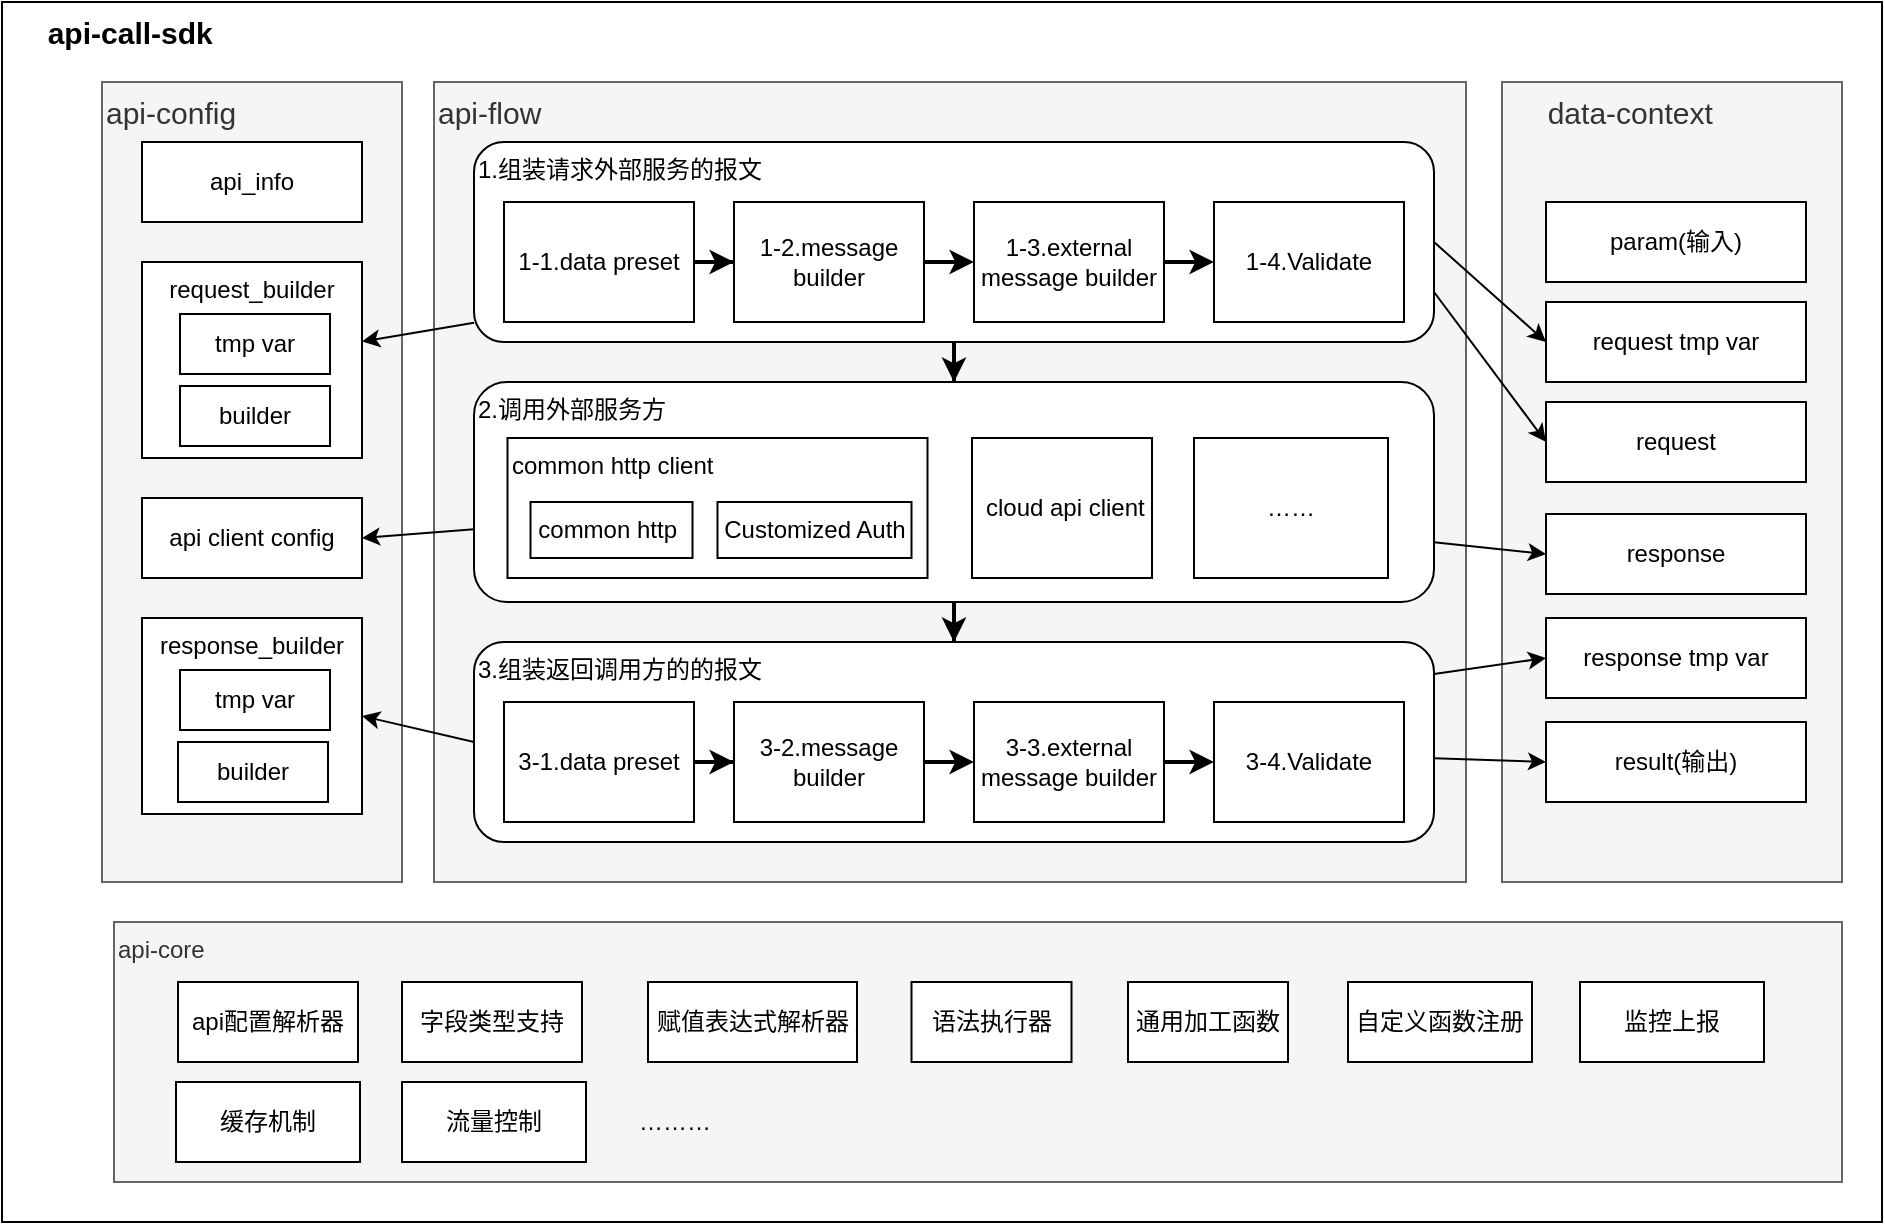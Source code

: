 <mxfile version="22.1.11" type="github" pages="3">
  <diagram name="api调用框架" id="EQ1F0b58VZMD9m9aYOTj">
    <mxGraphModel dx="2261" dy="795" grid="1" gridSize="10" guides="1" tooltips="1" connect="1" arrows="1" fold="1" page="1" pageScale="1" pageWidth="827" pageHeight="1169" math="0" shadow="0">
      <root>
        <mxCell id="0" />
        <mxCell id="1" parent="0" />
        <mxCell id="U5E92qtXcNm4YYFnFJic-3" value="&lt;b&gt;&lt;font style=&quot;font-size: 15px;&quot;&gt;&amp;nbsp; &amp;nbsp; &amp;nbsp;api-call-sdk&lt;/font&gt;&lt;/b&gt;" style="rounded=0;whiteSpace=wrap;html=1;align=left;verticalAlign=top;" parent="1" vertex="1">
          <mxGeometry x="-403" y="610" width="940" height="610" as="geometry" />
        </mxCell>
        <mxCell id="U5E92qtXcNm4YYFnFJic-4" value="&lt;span style=&quot;font-size: 15px;&quot;&gt;api-flow&lt;/span&gt;" style="rounded=0;whiteSpace=wrap;html=1;align=left;verticalAlign=top;fillColor=#f5f5f5;fontColor=#333333;strokeColor=#666666;" parent="1" vertex="1">
          <mxGeometry x="-187" y="650" width="516" height="400" as="geometry" />
        </mxCell>
        <mxCell id="U5E92qtXcNm4YYFnFJic-5" value="&lt;span style=&quot;font-size: 15px;&quot;&gt;api-config&lt;/span&gt;" style="rounded=0;whiteSpace=wrap;html=1;align=left;verticalAlign=top;fillColor=#f5f5f5;fontColor=#333333;strokeColor=#666666;" parent="1" vertex="1">
          <mxGeometry x="-353" y="650" width="150" height="400" as="geometry" />
        </mxCell>
        <mxCell id="U5E92qtXcNm4YYFnFJic-6" value="&lt;font style=&quot;font-size: 15px;&quot;&gt;&amp;nbsp; &amp;nbsp; &amp;nbsp;data-context&lt;/font&gt;" style="rounded=0;whiteSpace=wrap;html=1;align=left;verticalAlign=top;fillColor=#f5f5f5;fontColor=#333333;strokeColor=#666666;" parent="1" vertex="1">
          <mxGeometry x="347" y="650" width="170" height="400" as="geometry" />
        </mxCell>
        <mxCell id="U5E92qtXcNm4YYFnFJic-28" style="edgeStyle=orthogonalEdgeStyle;rounded=0;orthogonalLoop=1;jettySize=auto;html=1;entryX=0.5;entryY=0;entryDx=0;entryDy=0;strokeColor=#000000;strokeWidth=2;fontColor=#000000;" parent="1" source="U5E92qtXcNm4YYFnFJic-32" target="U5E92qtXcNm4YYFnFJic-54" edge="1">
          <mxGeometry relative="1" as="geometry" />
        </mxCell>
        <mxCell id="U5E92qtXcNm4YYFnFJic-29" style="rounded=0;orthogonalLoop=1;jettySize=auto;html=1;entryX=0;entryY=0.5;entryDx=0;entryDy=0;strokeColor=#000000;strokeWidth=1;fontColor=#000000;exitX=1;exitY=0.5;exitDx=0;exitDy=0;" parent="1" source="U5E92qtXcNm4YYFnFJic-32" target="U5E92qtXcNm4YYFnFJic-60" edge="1">
          <mxGeometry relative="1" as="geometry" />
        </mxCell>
        <mxCell id="U5E92qtXcNm4YYFnFJic-30" style="rounded=0;orthogonalLoop=1;jettySize=auto;html=1;entryX=0;entryY=0.5;entryDx=0;entryDy=0;strokeColor=#000000;strokeWidth=1;fontColor=#000000;exitX=1;exitY=0.75;exitDx=0;exitDy=0;" parent="1" source="U5E92qtXcNm4YYFnFJic-32" target="U5E92qtXcNm4YYFnFJic-61" edge="1">
          <mxGeometry relative="1" as="geometry" />
        </mxCell>
        <mxCell id="U5E92qtXcNm4YYFnFJic-31" style="rounded=0;orthogonalLoop=1;jettySize=auto;html=1;strokeColor=#000000;strokeWidth=1;fontColor=#000000;" parent="1" source="U5E92qtXcNm4YYFnFJic-32" target="U5E92qtXcNm4YYFnFJic-67" edge="1">
          <mxGeometry relative="1" as="geometry" />
        </mxCell>
        <mxCell id="U5E92qtXcNm4YYFnFJic-32" value="1.组装请求外部服务的报文" style="rounded=1;whiteSpace=wrap;html=1;align=left;verticalAlign=top;" parent="1" vertex="1">
          <mxGeometry x="-167" y="680" width="480" height="100" as="geometry" />
        </mxCell>
        <mxCell id="U5E92qtXcNm4YYFnFJic-33" value="" style="edgeStyle=orthogonalEdgeStyle;rounded=0;orthogonalLoop=1;jettySize=auto;html=1;strokeColor=#000000;strokeWidth=2;fontColor=#000000;" parent="1" source="U5E92qtXcNm4YYFnFJic-34" target="U5E92qtXcNm4YYFnFJic-36" edge="1">
          <mxGeometry relative="1" as="geometry" />
        </mxCell>
        <mxCell id="U5E92qtXcNm4YYFnFJic-34" value="1-1.data preset" style="rounded=0;whiteSpace=wrap;html=1;fontColor=#000000;" parent="1" vertex="1">
          <mxGeometry x="-152" y="710" width="95" height="60" as="geometry" />
        </mxCell>
        <mxCell id="U5E92qtXcNm4YYFnFJic-35" value="" style="edgeStyle=orthogonalEdgeStyle;rounded=0;orthogonalLoop=1;jettySize=auto;html=1;strokeColor=#000000;strokeWidth=2;fontColor=#000000;" parent="1" source="U5E92qtXcNm4YYFnFJic-36" target="U5E92qtXcNm4YYFnFJic-38" edge="1">
          <mxGeometry relative="1" as="geometry" />
        </mxCell>
        <mxCell id="U5E92qtXcNm4YYFnFJic-36" value="1-2.message builder" style="rounded=0;whiteSpace=wrap;html=1;fontColor=#000000;" parent="1" vertex="1">
          <mxGeometry x="-37" y="710" width="95" height="60" as="geometry" />
        </mxCell>
        <mxCell id="U5E92qtXcNm4YYFnFJic-37" value="" style="edgeStyle=orthogonalEdgeStyle;rounded=0;orthogonalLoop=1;jettySize=auto;html=1;strokeColor=#000000;strokeWidth=2;fontColor=#000000;" parent="1" source="U5E92qtXcNm4YYFnFJic-38" target="U5E92qtXcNm4YYFnFJic-39" edge="1">
          <mxGeometry relative="1" as="geometry" />
        </mxCell>
        <mxCell id="U5E92qtXcNm4YYFnFJic-38" value="1-3.external &lt;br&gt;message builder" style="rounded=0;whiteSpace=wrap;html=1;fontColor=#000000;" parent="1" vertex="1">
          <mxGeometry x="83" y="710" width="95" height="60" as="geometry" />
        </mxCell>
        <mxCell id="U5E92qtXcNm4YYFnFJic-39" value="1-4.Validate" style="rounded=0;whiteSpace=wrap;html=1;fontColor=#000000;" parent="1" vertex="1">
          <mxGeometry x="203" y="710" width="95" height="60" as="geometry" />
        </mxCell>
        <mxCell id="U5E92qtXcNm4YYFnFJic-40" style="rounded=0;orthogonalLoop=1;jettySize=auto;html=1;entryX=0;entryY=0.5;entryDx=0;entryDy=0;strokeColor=#000000;strokeWidth=1;fontColor=#000000;" parent="1" source="U5E92qtXcNm4YYFnFJic-43" target="U5E92qtXcNm4YYFnFJic-63" edge="1">
          <mxGeometry relative="1" as="geometry" />
        </mxCell>
        <mxCell id="U5E92qtXcNm4YYFnFJic-41" style="rounded=0;orthogonalLoop=1;jettySize=auto;html=1;entryX=0;entryY=0.5;entryDx=0;entryDy=0;strokeColor=#000000;strokeWidth=1;fontColor=#000000;" parent="1" source="U5E92qtXcNm4YYFnFJic-43" target="U5E92qtXcNm4YYFnFJic-64" edge="1">
          <mxGeometry relative="1" as="geometry" />
        </mxCell>
        <mxCell id="U5E92qtXcNm4YYFnFJic-42" style="edgeStyle=none;rounded=0;orthogonalLoop=1;jettySize=auto;html=1;entryX=1;entryY=0.5;entryDx=0;entryDy=0;strokeColor=#000000;strokeWidth=1;fontColor=#000000;exitX=0;exitY=0.5;exitDx=0;exitDy=0;" parent="1" source="U5E92qtXcNm4YYFnFJic-43" target="U5E92qtXcNm4YYFnFJic-70" edge="1">
          <mxGeometry relative="1" as="geometry" />
        </mxCell>
        <mxCell id="U5E92qtXcNm4YYFnFJic-43" value="3.组装返回调用方的的报文" style="rounded=1;whiteSpace=wrap;html=1;align=left;verticalAlign=top;" parent="1" vertex="1">
          <mxGeometry x="-167" y="930" width="480" height="100" as="geometry" />
        </mxCell>
        <mxCell id="U5E92qtXcNm4YYFnFJic-44" value="" style="edgeStyle=orthogonalEdgeStyle;rounded=0;orthogonalLoop=1;jettySize=auto;html=1;strokeColor=#000000;strokeWidth=2;fontColor=#000000;" parent="1" source="U5E92qtXcNm4YYFnFJic-45" target="U5E92qtXcNm4YYFnFJic-47" edge="1">
          <mxGeometry relative="1" as="geometry" />
        </mxCell>
        <mxCell id="U5E92qtXcNm4YYFnFJic-45" value="3-1.data preset" style="rounded=0;whiteSpace=wrap;html=1;fontColor=#000000;" parent="1" vertex="1">
          <mxGeometry x="-152" y="960" width="95" height="60" as="geometry" />
        </mxCell>
        <mxCell id="U5E92qtXcNm4YYFnFJic-46" value="" style="edgeStyle=orthogonalEdgeStyle;rounded=0;orthogonalLoop=1;jettySize=auto;html=1;strokeColor=#000000;strokeWidth=2;fontColor=#000000;" parent="1" source="U5E92qtXcNm4YYFnFJic-47" target="U5E92qtXcNm4YYFnFJic-49" edge="1">
          <mxGeometry relative="1" as="geometry" />
        </mxCell>
        <mxCell id="U5E92qtXcNm4YYFnFJic-47" value="3-2.message builder" style="rounded=0;whiteSpace=wrap;html=1;fontColor=#000000;" parent="1" vertex="1">
          <mxGeometry x="-37" y="960" width="95" height="60" as="geometry" />
        </mxCell>
        <mxCell id="U5E92qtXcNm4YYFnFJic-48" value="" style="edgeStyle=orthogonalEdgeStyle;rounded=0;orthogonalLoop=1;jettySize=auto;html=1;strokeColor=#000000;strokeWidth=2;fontColor=#000000;" parent="1" source="U5E92qtXcNm4YYFnFJic-49" target="U5E92qtXcNm4YYFnFJic-50" edge="1">
          <mxGeometry relative="1" as="geometry" />
        </mxCell>
        <mxCell id="U5E92qtXcNm4YYFnFJic-49" value="3-3.external&lt;br style=&quot;border-color: var(--border-color);&quot;&gt;message builder" style="rounded=0;whiteSpace=wrap;html=1;fontColor=#000000;" parent="1" vertex="1">
          <mxGeometry x="83" y="960" width="95" height="60" as="geometry" />
        </mxCell>
        <mxCell id="U5E92qtXcNm4YYFnFJic-50" value="3-4.Validate" style="rounded=0;whiteSpace=wrap;html=1;fontColor=#000000;" parent="1" vertex="1">
          <mxGeometry x="203" y="960" width="95" height="60" as="geometry" />
        </mxCell>
        <mxCell id="U5E92qtXcNm4YYFnFJic-51" style="edgeStyle=orthogonalEdgeStyle;rounded=0;orthogonalLoop=1;jettySize=auto;html=1;entryX=0.5;entryY=0;entryDx=0;entryDy=0;strokeColor=#000000;strokeWidth=2;fontColor=#000000;" parent="1" source="U5E92qtXcNm4YYFnFJic-54" target="U5E92qtXcNm4YYFnFJic-43" edge="1">
          <mxGeometry relative="1" as="geometry" />
        </mxCell>
        <mxCell id="U5E92qtXcNm4YYFnFJic-52" style="rounded=0;orthogonalLoop=1;jettySize=auto;html=1;entryX=0;entryY=0.5;entryDx=0;entryDy=0;strokeColor=#000000;strokeWidth=1;fontColor=#000000;" parent="1" source="U5E92qtXcNm4YYFnFJic-54" target="U5E92qtXcNm4YYFnFJic-62" edge="1">
          <mxGeometry relative="1" as="geometry" />
        </mxCell>
        <mxCell id="U5E92qtXcNm4YYFnFJic-53" style="edgeStyle=none;rounded=0;orthogonalLoop=1;jettySize=auto;html=1;entryX=1;entryY=0.5;entryDx=0;entryDy=0;strokeColor=#000000;strokeWidth=1;fontColor=#000000;" parent="1" source="U5E92qtXcNm4YYFnFJic-54" target="U5E92qtXcNm4YYFnFJic-66" edge="1">
          <mxGeometry relative="1" as="geometry" />
        </mxCell>
        <mxCell id="U5E92qtXcNm4YYFnFJic-54" value="2.调用外部服务方" style="rounded=1;whiteSpace=wrap;html=1;align=left;verticalAlign=top;" parent="1" vertex="1">
          <mxGeometry x="-167" y="800" width="480" height="110" as="geometry" />
        </mxCell>
        <mxCell id="U5E92qtXcNm4YYFnFJic-56" value="common http client" style="rounded=0;whiteSpace=wrap;html=1;fontColor=#000000;align=left;verticalAlign=top;" parent="1" vertex="1">
          <mxGeometry x="-150.25" y="828" width="210" height="70" as="geometry" />
        </mxCell>
        <mxCell id="U5E92qtXcNm4YYFnFJic-57" value="common http&amp;nbsp;" style="rounded=0;whiteSpace=wrap;html=1;fontColor=#000000;" parent="1" vertex="1">
          <mxGeometry x="-138.75" y="860" width="81" height="28" as="geometry" />
        </mxCell>
        <mxCell id="U5E92qtXcNm4YYFnFJic-58" value="Customized Auth" style="rounded=0;whiteSpace=wrap;html=1;fontColor=#000000;" parent="1" vertex="1">
          <mxGeometry x="-45.25" y="860" width="97" height="28" as="geometry" />
        </mxCell>
        <mxCell id="U5E92qtXcNm4YYFnFJic-59" value="param(输入)" style="rounded=0;whiteSpace=wrap;html=1;fontColor=#000000;" parent="1" vertex="1">
          <mxGeometry x="369" y="710" width="130" height="40" as="geometry" />
        </mxCell>
        <mxCell id="U5E92qtXcNm4YYFnFJic-60" value="request tmp var" style="rounded=0;whiteSpace=wrap;html=1;fontColor=#000000;" parent="1" vertex="1">
          <mxGeometry x="369" y="760" width="130" height="40" as="geometry" />
        </mxCell>
        <mxCell id="U5E92qtXcNm4YYFnFJic-61" value="request" style="rounded=0;whiteSpace=wrap;html=1;fontColor=#000000;" parent="1" vertex="1">
          <mxGeometry x="369" y="810" width="130" height="40" as="geometry" />
        </mxCell>
        <mxCell id="U5E92qtXcNm4YYFnFJic-62" value="response" style="rounded=0;whiteSpace=wrap;html=1;fontColor=#000000;" parent="1" vertex="1">
          <mxGeometry x="369" y="866" width="130" height="40" as="geometry" />
        </mxCell>
        <mxCell id="U5E92qtXcNm4YYFnFJic-63" value="response tmp var" style="rounded=0;whiteSpace=wrap;html=1;fontColor=#000000;" parent="1" vertex="1">
          <mxGeometry x="369" y="918" width="130" height="40" as="geometry" />
        </mxCell>
        <mxCell id="U5E92qtXcNm4YYFnFJic-64" value="result(输出)" style="rounded=0;whiteSpace=wrap;html=1;fontColor=#000000;" parent="1" vertex="1">
          <mxGeometry x="369" y="970" width="130" height="40" as="geometry" />
        </mxCell>
        <mxCell id="U5E92qtXcNm4YYFnFJic-65" value="api_info" style="rounded=0;whiteSpace=wrap;html=1;fontColor=#000000;" parent="1" vertex="1">
          <mxGeometry x="-333" y="680" width="110" height="40" as="geometry" />
        </mxCell>
        <mxCell id="U5E92qtXcNm4YYFnFJic-66" value="api client config" style="rounded=0;whiteSpace=wrap;html=1;fontColor=#000000;" parent="1" vertex="1">
          <mxGeometry x="-333" y="858" width="110" height="40" as="geometry" />
        </mxCell>
        <mxCell id="U5E92qtXcNm4YYFnFJic-67" value="request_builder" style="rounded=0;whiteSpace=wrap;html=1;fontColor=#000000;verticalAlign=top;" parent="1" vertex="1">
          <mxGeometry x="-333" y="740" width="110" height="98" as="geometry" />
        </mxCell>
        <mxCell id="U5E92qtXcNm4YYFnFJic-68" value="tmp var" style="rounded=0;whiteSpace=wrap;html=1;fontColor=#000000;" parent="1" vertex="1">
          <mxGeometry x="-314" y="766" width="75" height="30" as="geometry" />
        </mxCell>
        <mxCell id="U5E92qtXcNm4YYFnFJic-69" value="builder" style="rounded=0;whiteSpace=wrap;html=1;fontColor=#000000;" parent="1" vertex="1">
          <mxGeometry x="-314" y="802" width="75" height="30" as="geometry" />
        </mxCell>
        <mxCell id="U5E92qtXcNm4YYFnFJic-70" value="response_builder" style="rounded=0;whiteSpace=wrap;html=1;fontColor=#000000;verticalAlign=top;" parent="1" vertex="1">
          <mxGeometry x="-333" y="918" width="110" height="98" as="geometry" />
        </mxCell>
        <mxCell id="U5E92qtXcNm4YYFnFJic-71" value="tmp var" style="rounded=0;whiteSpace=wrap;html=1;fontColor=#000000;" parent="1" vertex="1">
          <mxGeometry x="-314" y="944" width="75" height="30" as="geometry" />
        </mxCell>
        <mxCell id="U5E92qtXcNm4YYFnFJic-72" value="builder" style="rounded=0;whiteSpace=wrap;html=1;fontColor=#000000;" parent="1" vertex="1">
          <mxGeometry x="-315" y="980" width="75" height="30" as="geometry" />
        </mxCell>
        <mxCell id="U5E92qtXcNm4YYFnFJic-73" value="api-core" style="rounded=0;whiteSpace=wrap;html=1;align=left;verticalAlign=top;fillColor=#f5f5f5;fontColor=#333333;strokeColor=#666666;" parent="1" vertex="1">
          <mxGeometry x="-347" y="1070" width="864" height="130" as="geometry" />
        </mxCell>
        <mxCell id="U5E92qtXcNm4YYFnFJic-74" value="api配置解析器" style="rounded=0;whiteSpace=wrap;html=1;fontColor=#000000;" parent="1" vertex="1">
          <mxGeometry x="-315" y="1100" width="90" height="40" as="geometry" />
        </mxCell>
        <mxCell id="U5E92qtXcNm4YYFnFJic-75" value="字段类型支持" style="rounded=0;whiteSpace=wrap;html=1;fontColor=#000000;" parent="1" vertex="1">
          <mxGeometry x="-203" y="1100" width="90" height="40" as="geometry" />
        </mxCell>
        <mxCell id="U5E92qtXcNm4YYFnFJic-76" value="赋值表达式解析器" style="rounded=0;whiteSpace=wrap;html=1;fontColor=#000000;" parent="1" vertex="1">
          <mxGeometry x="-80" y="1100" width="104.5" height="40" as="geometry" />
        </mxCell>
        <mxCell id="U5E92qtXcNm4YYFnFJic-79" value="语法执行器" style="rounded=0;whiteSpace=wrap;html=1;fontColor=#000000;" parent="1" vertex="1">
          <mxGeometry x="51.75" y="1100" width="80" height="40" as="geometry" />
        </mxCell>
        <mxCell id="U5E92qtXcNm4YYFnFJic-80" value="通用加工函数" style="rounded=0;whiteSpace=wrap;html=1;fontColor=#000000;" parent="1" vertex="1">
          <mxGeometry x="160" y="1100" width="80" height="40" as="geometry" />
        </mxCell>
        <mxCell id="U5E92qtXcNm4YYFnFJic-81" value="自定义函数注册" style="rounded=0;whiteSpace=wrap;html=1;fontColor=#000000;" parent="1" vertex="1">
          <mxGeometry x="270" y="1100" width="92" height="40" as="geometry" />
        </mxCell>
        <mxCell id="U5E92qtXcNm4YYFnFJic-82" value="监控上报" style="rounded=0;whiteSpace=wrap;html=1;fontColor=#000000;" parent="1" vertex="1">
          <mxGeometry x="386" y="1100" width="92" height="40" as="geometry" />
        </mxCell>
        <mxCell id="U5E92qtXcNm4YYFnFJic-83" value="………" style="text;html=1;align=center;verticalAlign=middle;resizable=0;points=[];autosize=1;strokeColor=none;fillColor=none;" parent="1" vertex="1">
          <mxGeometry x="-97" y="1155" width="60" height="30" as="geometry" />
        </mxCell>
        <mxCell id="UB5xsg1ylsfpZKs7-BkP-1" value="&amp;nbsp;cloud api client" style="rounded=0;whiteSpace=wrap;html=1;fontColor=#000000;align=center;verticalAlign=middle;" parent="1" vertex="1">
          <mxGeometry x="82" y="828" width="90" height="70" as="geometry" />
        </mxCell>
        <mxCell id="Svhuz_fR3EjRcwzj4RNc-1" value="……" style="rounded=0;whiteSpace=wrap;html=1;fontColor=#000000;align=center;verticalAlign=middle;" vertex="1" parent="1">
          <mxGeometry x="193" y="828" width="97" height="70" as="geometry" />
        </mxCell>
        <mxCell id="Svhuz_fR3EjRcwzj4RNc-2" value="缓存机制" style="rounded=0;whiteSpace=wrap;html=1;fontColor=#000000;" vertex="1" parent="1">
          <mxGeometry x="-316" y="1150" width="92" height="40" as="geometry" />
        </mxCell>
        <mxCell id="Svhuz_fR3EjRcwzj4RNc-3" value="流量控制" style="rounded=0;whiteSpace=wrap;html=1;fontColor=#000000;" vertex="1" parent="1">
          <mxGeometry x="-203" y="1150" width="92" height="40" as="geometry" />
        </mxCell>
      </root>
    </mxGraphModel>
  </diagram>
  <diagram id="qwUtujjzx-sqBy1eLKBB" name="api编排">
    <mxGraphModel dx="2069" dy="748" grid="1" gridSize="10" guides="1" tooltips="1" connect="1" arrows="1" fold="1" page="1" pageScale="1" pageWidth="827" pageHeight="1169" math="0" shadow="0">
      <root>
        <mxCell id="0" />
        <mxCell id="1" parent="0" />
        <mxCell id="awqsUxiTVQGRlO4rS3KM-1" value="使用场景" style="rounded=0;whiteSpace=wrap;html=1;dashed=1;fillColor=none;strokeColor=#7EA6E0;verticalAlign=top;" vertex="1" parent="1">
          <mxGeometry x="-150" y="130" width="160" height="380" as="geometry" />
        </mxCell>
        <mxCell id="awqsUxiTVQGRlO4rS3KM-2" value="variable binding api" style="rounded=0;whiteSpace=wrap;html=1;verticalAlign=top;" vertex="1" parent="1">
          <mxGeometry x="124" y="180" width="520" height="70" as="geometry" />
        </mxCell>
        <mxCell id="awqsUxiTVQGRlO4rS3KM-3" value="fast flow（简化版的流程编排）" style="rounded=0;whiteSpace=wrap;html=1;verticalAlign=top;" vertex="1" parent="1">
          <mxGeometry x="124" y="490" width="520" height="260" as="geometry" />
        </mxCell>
        <mxCell id="awqsUxiTVQGRlO4rS3KM-4" value="event bus" style="rounded=0;whiteSpace=wrap;html=1;verticalAlign=top;" vertex="1" parent="1">
          <mxGeometry x="129" y="800" width="510" height="90" as="geometry" />
        </mxCell>
        <mxCell id="awqsUxiTVQGRlO4rS3KM-5" value="subscriber regiester" style="rounded=1;whiteSpace=wrap;html=1;" vertex="1" parent="1">
          <mxGeometry x="169" y="830" width="100" height="40" as="geometry" />
        </mxCell>
        <mxCell id="awqsUxiTVQGRlO4rS3KM-6" value="事件调度" style="rounded=0;orthogonalLoop=1;jettySize=auto;html=1;exitX=0.5;exitY=0;exitDx=0;exitDy=0;entryX=0.75;entryY=1;entryDx=0;entryDy=0;" edge="1" parent="1" source="awqsUxiTVQGRlO4rS3KM-7" target="awqsUxiTVQGRlO4rS3KM-16">
          <mxGeometry relative="1" as="geometry" />
        </mxCell>
        <mxCell id="awqsUxiTVQGRlO4rS3KM-7" value="event&amp;nbsp;&lt;br&gt;dispatcher" style="rounded=1;whiteSpace=wrap;html=1;" vertex="1" parent="1">
          <mxGeometry x="329.5" y="830" width="100" height="40" as="geometry" />
        </mxCell>
        <mxCell id="awqsUxiTVQGRlO4rS3KM-8" value="event post" style="rounded=1;whiteSpace=wrap;html=1;" vertex="1" parent="1">
          <mxGeometry x="501.5" y="830" width="100" height="40" as="geometry" />
        </mxCell>
        <mxCell id="awqsUxiTVQGRlO4rS3KM-9" value="执行中发布事件" style="rounded=0;orthogonalLoop=1;jettySize=auto;html=1;exitX=0.5;exitY=1;exitDx=0;exitDy=0;entryX=0.5;entryY=0;entryDx=0;entryDy=0;" edge="1" parent="1" source="awqsUxiTVQGRlO4rS3KM-10" target="awqsUxiTVQGRlO4rS3KM-8">
          <mxGeometry relative="1" as="geometry">
            <mxPoint x="552" y="810" as="targetPoint" />
          </mxGeometry>
        </mxCell>
        <mxCell id="awqsUxiTVQGRlO4rS3KM-10" value="flow execute" style="rounded=0;whiteSpace=wrap;html=1;verticalAlign=top;" vertex="1" parent="1">
          <mxGeometry x="484" y="520" width="150" height="220" as="geometry" />
        </mxCell>
        <mxCell id="awqsUxiTVQGRlO4rS3KM-11" value="parallel gateway&amp;nbsp;" style="rounded=1;whiteSpace=wrap;html=1;" vertex="1" parent="1">
          <mxGeometry x="496.5" y="579.5" width="125" height="22" as="geometry" />
        </mxCell>
        <mxCell id="awqsUxiTVQGRlO4rS3KM-12" value="exclusive gateway&amp;nbsp;" style="rounded=1;whiteSpace=wrap;html=1;" vertex="1" parent="1">
          <mxGeometry x="496.5" y="611.5" width="125" height="21" as="geometry" />
        </mxCell>
        <mxCell id="awqsUxiTVQGRlO4rS3KM-13" value="flow config" style="rounded=1;whiteSpace=wrap;html=1;" vertex="1" parent="1">
          <mxGeometry x="496.5" y="548" width="125" height="22" as="geometry" />
        </mxCell>
        <mxCell id="awqsUxiTVQGRlO4rS3KM-14" style="edgeStyle=orthogonalEdgeStyle;rounded=0;orthogonalLoop=1;jettySize=auto;html=1;exitX=1;exitY=0.5;exitDx=0;exitDy=0;entryX=0;entryY=0.5;entryDx=0;entryDy=0;" edge="1" parent="1" source="awqsUxiTVQGRlO4rS3KM-16" target="awqsUxiTVQGRlO4rS3KM-22">
          <mxGeometry relative="1" as="geometry" />
        </mxCell>
        <mxCell id="awqsUxiTVQGRlO4rS3KM-15" value="订阅" style="rounded=0;orthogonalLoop=1;jettySize=auto;html=1;exitX=0.5;exitY=1;exitDx=0;exitDy=0;entryX=0.5;entryY=0;entryDx=0;entryDy=0;" edge="1" parent="1" source="awqsUxiTVQGRlO4rS3KM-16" target="awqsUxiTVQGRlO4rS3KM-5">
          <mxGeometry relative="1" as="geometry" />
        </mxCell>
        <mxCell id="awqsUxiTVQGRlO4rS3KM-16" value="flow event subscriber" style="rounded=0;whiteSpace=wrap;html=1;verticalAlign=top;" vertex="1" parent="1">
          <mxGeometry x="139" y="520" width="150" height="220" as="geometry" />
        </mxCell>
        <mxCell id="awqsUxiTVQGRlO4rS3KM-17" value="startFlow event" style="rounded=1;whiteSpace=wrap;html=1;" vertex="1" parent="1">
          <mxGeometry x="151.5" y="550" width="125" height="35" as="geometry" />
        </mxCell>
        <mxCell id="awqsUxiTVQGRlO4rS3KM-18" value="endFlow event" style="rounded=1;whiteSpace=wrap;html=1;" vertex="1" parent="1">
          <mxGeometry x="151.5" y="597.5" width="125" height="35" as="geometry" />
        </mxCell>
        <mxCell id="awqsUxiTVQGRlO4rS3KM-19" value="nextNode event" style="rounded=1;whiteSpace=wrap;html=1;" vertex="1" parent="1">
          <mxGeometry x="151.5" y="645" width="125" height="35" as="geometry" />
        </mxCell>
        <mxCell id="awqsUxiTVQGRlO4rS3KM-20" value="nodeComplete event" style="rounded=1;whiteSpace=wrap;html=1;" vertex="1" parent="1">
          <mxGeometry x="151.5" y="692" width="125" height="35" as="geometry" />
        </mxCell>
        <mxCell id="awqsUxiTVQGRlO4rS3KM-21" style="edgeStyle=orthogonalEdgeStyle;rounded=0;orthogonalLoop=1;jettySize=auto;html=1;exitX=1;exitY=0.5;exitDx=0;exitDy=0;entryX=0;entryY=0.5;entryDx=0;entryDy=0;" edge="1" parent="1" source="awqsUxiTVQGRlO4rS3KM-22" target="awqsUxiTVQGRlO4rS3KM-10">
          <mxGeometry relative="1" as="geometry" />
        </mxCell>
        <mxCell id="awqsUxiTVQGRlO4rS3KM-22" value="flow instance" style="rounded=0;whiteSpace=wrap;html=1;verticalAlign=top;" vertex="1" parent="1">
          <mxGeometry x="312" y="520" width="150" height="220" as="geometry" />
        </mxCell>
        <mxCell id="awqsUxiTVQGRlO4rS3KM-23" value="startFlow handle" style="rounded=1;whiteSpace=wrap;html=1;" vertex="1" parent="1">
          <mxGeometry x="324.5" y="550" width="125" height="35" as="geometry" />
        </mxCell>
        <mxCell id="awqsUxiTVQGRlO4rS3KM-24" value="eventFlow handle" style="rounded=1;whiteSpace=wrap;html=1;" vertex="1" parent="1">
          <mxGeometry x="324.5" y="597.5" width="125" height="35" as="geometry" />
        </mxCell>
        <mxCell id="awqsUxiTVQGRlO4rS3KM-25" value="nextNode handle" style="rounded=1;whiteSpace=wrap;html=1;" vertex="1" parent="1">
          <mxGeometry x="324.5" y="645" width="125" height="35" as="geometry" />
        </mxCell>
        <mxCell id="awqsUxiTVQGRlO4rS3KM-26" value="nodeComplete handle" style="rounded=1;whiteSpace=wrap;html=1;" vertex="1" parent="1">
          <mxGeometry x="324.5" y="692" width="125" height="35" as="geometry" />
        </mxCell>
        <mxCell id="awqsUxiTVQGRlO4rS3KM-27" value="node processors" style="rounded=0;whiteSpace=wrap;html=1;verticalAlign=top;" vertex="1" parent="1">
          <mxGeometry x="496.5" y="642" width="127.5" height="90" as="geometry" />
        </mxCell>
        <mxCell id="awqsUxiTVQGRlO4rS3KM-28" value="……" style="rounded=1;whiteSpace=wrap;html=1;" vertex="1" parent="1">
          <mxGeometry x="510.25" y="680" width="100" height="30" as="geometry" />
        </mxCell>
        <mxCell id="awqsUxiTVQGRlO4rS3KM-29" value="api编排" style="rounded=0;whiteSpace=wrap;html=1;verticalAlign=top;" vertex="1" parent="1">
          <mxGeometry x="124" y="280" width="520" height="180" as="geometry" />
        </mxCell>
        <mxCell id="awqsUxiTVQGRlO4rS3KM-30" value="实现节点" style="edgeStyle=orthogonalEdgeStyle;rounded=0;orthogonalLoop=1;jettySize=auto;html=1;entryX=1;entryY=0.5;entryDx=0;entryDy=0;exitX=1;exitY=0.5;exitDx=0;exitDy=0;" edge="1" parent="1" source="awqsUxiTVQGRlO4rS3KM-31" target="awqsUxiTVQGRlO4rS3KM-27">
          <mxGeometry relative="1" as="geometry">
            <Array as="points">
              <mxPoint x="704" y="405" />
              <mxPoint x="704" y="687" />
            </Array>
          </mxGeometry>
        </mxCell>
        <mxCell id="awqsUxiTVQGRlO4rS3KM-31" value="node processors&lt;br&gt;" style="rounded=0;whiteSpace=wrap;html=1;verticalAlign=top;" vertex="1" parent="1">
          <mxGeometry x="501.5" y="360" width="127.5" height="90" as="geometry" />
        </mxCell>
        <mxCell id="awqsUxiTVQGRlO4rS3KM-32" value="request" style="rounded=0;orthogonalLoop=1;jettySize=auto;html=1;entryX=0;entryY=0.5;entryDx=0;entryDy=0;exitX=1;exitY=0.5;exitDx=0;exitDy=0;" edge="1" parent="1" source="awqsUxiTVQGRlO4rS3KM-33" target="awqsUxiTVQGRlO4rS3KM-49">
          <mxGeometry relative="1" as="geometry" />
        </mxCell>
        <mxCell id="awqsUxiTVQGRlO4rS3KM-33" value="api request node" style="rounded=1;whiteSpace=wrap;html=1;" vertex="1" parent="1">
          <mxGeometry x="515.25" y="390" width="100" height="20" as="geometry" />
        </mxCell>
        <mxCell id="awqsUxiTVQGRlO4rS3KM-34" value="api combine node" style="rounded=1;whiteSpace=wrap;html=1;" vertex="1" parent="1">
          <mxGeometry x="515.25" y="420" width="100" height="20" as="geometry" />
        </mxCell>
        <mxCell id="awqsUxiTVQGRlO4rS3KM-35" value="" style="group" connectable="0" vertex="1" parent="1">
          <mxGeometry x="391" y="360" width="93" height="90" as="geometry" />
        </mxCell>
        <mxCell id="awqsUxiTVQGRlO4rS3KM-36" value="api flow config" style="rounded=0;whiteSpace=wrap;html=1;verticalAlign=top;" vertex="1" parent="awqsUxiTVQGRlO4rS3KM-35">
          <mxGeometry width="93" height="90" as="geometry" />
        </mxCell>
        <mxCell id="awqsUxiTVQGRlO4rS3KM-37" value="flow loader" style="rounded=1;whiteSpace=wrap;html=1;" vertex="1" parent="awqsUxiTVQGRlO4rS3KM-35">
          <mxGeometry x="10.029" y="26" width="72.941" height="20" as="geometry" />
        </mxCell>
        <mxCell id="awqsUxiTVQGRlO4rS3KM-38" value="flow getter" style="rounded=1;whiteSpace=wrap;html=1;" vertex="1" parent="awqsUxiTVQGRlO4rS3KM-35">
          <mxGeometry x="10.029" y="60" width="72.941" height="20" as="geometry" />
        </mxCell>
        <mxCell id="awqsUxiTVQGRlO4rS3KM-39" value="" style="group" connectable="0" vertex="1" parent="1">
          <mxGeometry x="264" y="360" width="102.5" height="90" as="geometry" />
        </mxCell>
        <mxCell id="awqsUxiTVQGRlO4rS3KM-40" value="api result cache" style="rounded=0;whiteSpace=wrap;html=1;verticalAlign=top;" vertex="1" parent="awqsUxiTVQGRlO4rS3KM-39">
          <mxGeometry width="102.5" height="90" as="geometry" />
        </mxCell>
        <mxCell id="awqsUxiTVQGRlO4rS3KM-41" value="single api" style="rounded=1;whiteSpace=wrap;html=1;" vertex="1" parent="awqsUxiTVQGRlO4rS3KM-39">
          <mxGeometry x="11.054" y="26" width="80.392" height="20" as="geometry" />
        </mxCell>
        <mxCell id="awqsUxiTVQGRlO4rS3KM-42" value="combine api" style="rounded=1;whiteSpace=wrap;html=1;" vertex="1" parent="awqsUxiTVQGRlO4rS3KM-39">
          <mxGeometry x="11.054" y="60" width="80.392" height="20" as="geometry" />
        </mxCell>
        <mxCell id="awqsUxiTVQGRlO4rS3KM-43" value="run flow" style="rounded=0;orthogonalLoop=1;jettySize=auto;html=1;entryX=0.5;entryY=0;entryDx=0;entryDy=0;exitX=0.5;exitY=1;exitDx=0;exitDy=0;" edge="1" parent="1" source="awqsUxiTVQGRlO4rS3KM-44" target="awqsUxiTVQGRlO4rS3KM-3">
          <mxGeometry relative="1" as="geometry" />
        </mxCell>
        <mxCell id="awqsUxiTVQGRlO4rS3KM-44" value="api flow runner" style="rounded=0;whiteSpace=wrap;html=1;verticalAlign=middle;" vertex="1" parent="1">
          <mxGeometry x="139" y="360" width="102.5" height="90" as="geometry" />
        </mxCell>
        <mxCell id="awqsUxiTVQGRlO4rS3KM-45" value="api arrange interface" style="rounded=0;whiteSpace=wrap;html=1;" vertex="1" parent="1">
          <mxGeometry x="140" y="314" width="485" height="30" as="geometry" />
        </mxCell>
        <mxCell id="awqsUxiTVQGRlO4rS3KM-46" style="edgeStyle=orthogonalEdgeStyle;rounded=0;orthogonalLoop=1;jettySize=auto;html=1;entryX=0.5;entryY=0;entryDx=0;entryDy=0;exitX=0.5;exitY=1;exitDx=0;exitDy=0;" edge="1" parent="1" source="awqsUxiTVQGRlO4rS3KM-48" target="awqsUxiTVQGRlO4rS3KM-29">
          <mxGeometry relative="1" as="geometry" />
        </mxCell>
        <mxCell id="awqsUxiTVQGRlO4rS3KM-47" value="binding api config" style="rounded=1;whiteSpace=wrap;html=1;" vertex="1" parent="1">
          <mxGeometry x="189" y="210" width="100" height="30" as="geometry" />
        </mxCell>
        <mxCell id="awqsUxiTVQGRlO4rS3KM-48" value="getValueByApi" style="rounded=1;whiteSpace=wrap;html=1;" vertex="1" parent="1">
          <mxGeometry x="334" y="210" width="100" height="30" as="geometry" />
        </mxCell>
        <mxCell id="awqsUxiTVQGRlO4rS3KM-49" value="api-proxy/cs-integration" style="rounded=0;whiteSpace=wrap;html=1;" vertex="1" parent="1">
          <mxGeometry x="790" y="300" width="140" height="60" as="geometry" />
        </mxCell>
        <mxCell id="awqsUxiTVQGRlO4rS3KM-50" style="rounded=0;orthogonalLoop=1;jettySize=auto;html=1;entryX=0;entryY=0.5;entryDx=0;entryDy=0;" edge="1" parent="1" source="awqsUxiTVQGRlO4rS3KM-51" target="awqsUxiTVQGRlO4rS3KM-29">
          <mxGeometry relative="1" as="geometry" />
        </mxCell>
        <mxCell id="awqsUxiTVQGRlO4rS3KM-51" value="tfe order大接口拆分" style="rounded=0;whiteSpace=wrap;html=1;" vertex="1" parent="1">
          <mxGeometry x="-130" y="340" width="120" height="60" as="geometry" />
        </mxCell>
        <mxCell id="awqsUxiTVQGRlO4rS3KM-52" style="rounded=0;orthogonalLoop=1;jettySize=auto;html=1;entryX=0.002;entryY=0.8;entryDx=0;entryDy=0;entryPerimeter=0;" edge="1" parent="1" source="awqsUxiTVQGRlO4rS3KM-53" target="awqsUxiTVQGRlO4rS3KM-29">
          <mxGeometry relative="1" as="geometry" />
        </mxCell>
        <mxCell id="awqsUxiTVQGRlO4rS3KM-53" value="dm init session" style="rounded=0;whiteSpace=wrap;html=1;" vertex="1" parent="1">
          <mxGeometry x="-130" y="430" width="120" height="60" as="geometry" />
        </mxCell>
        <mxCell id="awqsUxiTVQGRlO4rS3KM-54" style="rounded=0;orthogonalLoop=1;jettySize=auto;html=1;entryX=0;entryY=0.25;entryDx=0;entryDy=0;exitX=1;exitY=0.5;exitDx=0;exitDy=0;" edge="1" parent="1" source="awqsUxiTVQGRlO4rS3KM-55" target="awqsUxiTVQGRlO4rS3KM-29">
          <mxGeometry relative="1" as="geometry" />
        </mxCell>
        <mxCell id="awqsUxiTVQGRlO4rS3KM-55" value="api debug" style="rounded=0;whiteSpace=wrap;html=1;" vertex="1" parent="1">
          <mxGeometry x="-130" y="254" width="120" height="60" as="geometry" />
        </mxCell>
        <mxCell id="awqsUxiTVQGRlO4rS3KM-56" style="rounded=0;orthogonalLoop=1;jettySize=auto;html=1;entryX=0;entryY=0.5;entryDx=0;entryDy=0;" edge="1" parent="1" source="awqsUxiTVQGRlO4rS3KM-57" target="awqsUxiTVQGRlO4rS3KM-2">
          <mxGeometry relative="1" as="geometry" />
        </mxCell>
        <mxCell id="awqsUxiTVQGRlO4rS3KM-57" value="变量管理" style="rounded=0;whiteSpace=wrap;html=1;" vertex="1" parent="1">
          <mxGeometry x="-130" y="170" width="120" height="60" as="geometry" />
        </mxCell>
      </root>
    </mxGraphModel>
  </diagram>
  <diagram id="ejaGOEUvVIRuSY_uUTuv" name="api manager">
    <mxGraphModel dx="1242" dy="748" grid="1" gridSize="10" guides="1" tooltips="1" connect="1" arrows="1" fold="1" page="1" pageScale="1" pageWidth="827" pageHeight="1169" math="0" shadow="0">
      <root>
        <mxCell id="0" />
        <mxCell id="1" parent="0" />
        <mxCell id="dccRftJVkBhWSeohc8ir-1" value="&lt;b&gt;&lt;font style=&quot;font-size: 15px;&quot;&gt;&amp;nbsp; api-manager&lt;/font&gt;&lt;/b&gt;" style="rounded=0;whiteSpace=wrap;html=1;align=left;verticalAlign=top;" parent="1" vertex="1">
          <mxGeometry x="140" y="240" width="540" height="210" as="geometry" />
        </mxCell>
        <mxCell id="dccRftJVkBhWSeohc8ir-2" value="api-call-sdk" style="rounded=0;whiteSpace=wrap;html=1;fontStyle=1;verticalAlign=top;align=left;fontSize=15;" parent="1" vertex="1">
          <mxGeometry x="140" y="488" width="540" height="213" as="geometry" />
        </mxCell>
        <mxCell id="dccRftJVkBhWSeohc8ir-4" value="interface" style="rounded=0;whiteSpace=wrap;html=1;verticalAlign=top;align=left;" parent="1" vertex="1">
          <mxGeometry x="170" y="518" width="480" height="70" as="geometry" />
        </mxCell>
        <mxCell id="dccRftJVkBhWSeohc8ir-5" value="AddBuilder" style="rounded=0;whiteSpace=wrap;html=1;" parent="1" vertex="1">
          <mxGeometry x="310" y="541" width="89" height="40" as="geometry" />
        </mxCell>
        <mxCell id="iFSi1h7vB-s2J6jv3RdQ-27" value="6.1" style="rounded=0;orthogonalLoop=1;jettySize=auto;html=1;entryX=0.5;entryY=0;entryDx=0;entryDy=0;" parent="1" source="dccRftJVkBhWSeohc8ir-6" target="iFSi1h7vB-s2J6jv3RdQ-4" edge="1">
          <mxGeometry relative="1" as="geometry" />
        </mxCell>
        <mxCell id="dccRftJVkBhWSeohc8ir-6" value="Call" style="rounded=0;whiteSpace=wrap;html=1;" parent="1" vertex="1">
          <mxGeometry x="530" y="541" width="88" height="40" as="geometry" />
        </mxCell>
        <mxCell id="iFSi1h7vB-s2J6jv3RdQ-29" value="5.2" style="edgeStyle=orthogonalEdgeStyle;rounded=0;orthogonalLoop=1;jettySize=auto;html=1;entryX=0.5;entryY=0;entryDx=0;entryDy=0;" parent="1" source="dccRftJVkBhWSeohc8ir-8" target="iFSi1h7vB-s2J6jv3RdQ-3" edge="1">
          <mxGeometry relative="1" as="geometry" />
        </mxCell>
        <mxCell id="dccRftJVkBhWSeohc8ir-8" value="NewCaller" style="rounded=0;whiteSpace=wrap;html=1;" parent="1" vertex="1">
          <mxGeometry x="208" y="541" width="82" height="40" as="geometry" />
        </mxCell>
        <mxCell id="iFSi1h7vB-s2J6jv3RdQ-28" value="5.5" style="rounded=0;orthogonalLoop=1;jettySize=auto;html=1;entryX=0.5;entryY=0;entryDx=0;entryDy=0;" parent="1" source="iFSi1h7vB-s2J6jv3RdQ-1" target="iFSi1h7vB-s2J6jv3RdQ-2" edge="1">
          <mxGeometry relative="1" as="geometry" />
        </mxCell>
        <mxCell id="iFSi1h7vB-s2J6jv3RdQ-1" value="SetConfig" style="rounded=0;whiteSpace=wrap;html=1;" parent="1" vertex="1">
          <mxGeometry x="420" y="541" width="89" height="40" as="geometry" />
        </mxCell>
        <mxCell id="iFSi1h7vB-s2J6jv3RdQ-2" value="api config" style="rounded=0;whiteSpace=wrap;html=1;" parent="1" vertex="1">
          <mxGeometry x="359" y="621" width="100" height="60" as="geometry" />
        </mxCell>
        <mxCell id="iFSi1h7vB-s2J6jv3RdQ-3" value="data context" style="rounded=0;whiteSpace=wrap;html=1;" parent="1" vertex="1">
          <mxGeometry x="199" y="621" width="100" height="60" as="geometry" />
        </mxCell>
        <mxCell id="iFSi1h7vB-s2J6jv3RdQ-4" value="api flow" style="rounded=0;whiteSpace=wrap;html=1;" parent="1" vertex="1">
          <mxGeometry x="524" y="621" width="100" height="60" as="geometry" />
        </mxCell>
        <mxCell id="iFSi1h7vB-s2J6jv3RdQ-5" value="interface" style="rounded=0;whiteSpace=wrap;html=1;verticalAlign=top;align=left;" parent="1" vertex="1">
          <mxGeometry x="168" y="289" width="492" height="80" as="geometry" />
        </mxCell>
        <mxCell id="iFSi1h7vB-s2J6jv3RdQ-18" value="3.1" style="rounded=0;orthogonalLoop=1;jettySize=auto;html=1;exitX=0.5;exitY=1;exitDx=0;exitDy=0;entryX=0.5;entryY=0;entryDx=0;entryDy=0;" parent="1" source="iFSi1h7vB-s2J6jv3RdQ-6" target="iFSi1h7vB-s2J6jv3RdQ-10" edge="1">
          <mxGeometry relative="1" as="geometry" />
        </mxCell>
        <mxCell id="iFSi1h7vB-s2J6jv3RdQ-6" value="BindApiConfigStorage" style="rounded=0;whiteSpace=wrap;html=1;" parent="1" vertex="1">
          <mxGeometry x="330" y="319" width="134" height="40" as="geometry" />
        </mxCell>
        <mxCell id="iFSi1h7vB-s2J6jv3RdQ-23" value="5.1" style="rounded=0;orthogonalLoop=1;jettySize=auto;html=1;entryX=1;entryY=0;entryDx=0;entryDy=0;" parent="1" source="iFSi1h7vB-s2J6jv3RdQ-7" target="dccRftJVkBhWSeohc8ir-8" edge="1">
          <mxGeometry relative="1" as="geometry">
            <Array as="points" />
          </mxGeometry>
        </mxCell>
        <mxCell id="iFSi1h7vB-s2J6jv3RdQ-24" value="5.3" style="rounded=0;orthogonalLoop=1;jettySize=auto;html=1;exitX=0.5;exitY=1;exitDx=0;exitDy=0;entryX=0.5;entryY=0;entryDx=0;entryDy=0;" parent="1" source="iFSi1h7vB-s2J6jv3RdQ-7" target="dccRftJVkBhWSeohc8ir-5" edge="1">
          <mxGeometry relative="1" as="geometry" />
        </mxCell>
        <mxCell id="iFSi1h7vB-s2J6jv3RdQ-25" value="5.4" style="rounded=0;orthogonalLoop=1;jettySize=auto;html=1;exitX=0.75;exitY=1;exitDx=0;exitDy=0;" parent="1" source="iFSi1h7vB-s2J6jv3RdQ-7" target="iFSi1h7vB-s2J6jv3RdQ-1" edge="1">
          <mxGeometry relative="1" as="geometry" />
        </mxCell>
        <mxCell id="iFSi1h7vB-s2J6jv3RdQ-7" value="GetApiCaller" style="rounded=0;whiteSpace=wrap;html=1;" parent="1" vertex="1">
          <mxGeometry x="570" y="319" width="76" height="40" as="geometry" />
        </mxCell>
        <mxCell id="iFSi1h7vB-s2J6jv3RdQ-17" value="2.1" style="rounded=0;orthogonalLoop=1;jettySize=auto;html=1;entryX=0.5;entryY=0;entryDx=0;entryDy=0;" parent="1" source="iFSi1h7vB-s2J6jv3RdQ-8" target="iFSi1h7vB-s2J6jv3RdQ-9" edge="1">
          <mxGeometry relative="1" as="geometry" />
        </mxCell>
        <mxCell id="iFSi1h7vB-s2J6jv3RdQ-8" value="RegisterApi" style="rounded=0;whiteSpace=wrap;html=1;" parent="1" vertex="1">
          <mxGeometry x="244" y="319" width="70" height="40" as="geometry" />
        </mxCell>
        <mxCell id="iFSi1h7vB-s2J6jv3RdQ-9" value="apiConfigs" style="rounded=0;whiteSpace=wrap;html=1;" parent="1" vertex="1">
          <mxGeometry x="168" y="397" width="82" height="40" as="geometry" />
        </mxCell>
        <mxCell id="iFSi1h7vB-s2J6jv3RdQ-14" value="3.2" style="edgeStyle=orthogonalEdgeStyle;rounded=0;orthogonalLoop=1;jettySize=auto;html=1;entryX=1;entryY=0.5;entryDx=0;entryDy=0;" parent="1" source="iFSi1h7vB-s2J6jv3RdQ-10" target="iFSi1h7vB-s2J6jv3RdQ-9" edge="1">
          <mxGeometry relative="1" as="geometry" />
        </mxCell>
        <mxCell id="iFSi1h7vB-s2J6jv3RdQ-10" value="apiConfigLoader" style="rounded=0;whiteSpace=wrap;html=1;" parent="1" vertex="1">
          <mxGeometry x="290" y="397" width="122" height="40" as="geometry" />
        </mxCell>
        <mxCell id="iFSi1h7vB-s2J6jv3RdQ-19" value="①" style="rounded=0;orthogonalLoop=1;jettySize=auto;html=1;exitX=0.25;exitY=1;exitDx=0;exitDy=0;entryX=0.5;entryY=0;entryDx=0;entryDy=0;" parent="1" source="iFSi1h7vB-s2J6jv3RdQ-15" target="iFSi1h7vB-s2J6jv3RdQ-16" edge="1">
          <mxGeometry relative="1" as="geometry" />
        </mxCell>
        <mxCell id="iFSi1h7vB-s2J6jv3RdQ-20" value="②" style="rounded=0;orthogonalLoop=1;jettySize=auto;html=1;exitX=0.378;exitY=1;exitDx=0;exitDy=0;exitPerimeter=0;" parent="1" source="iFSi1h7vB-s2J6jv3RdQ-15" target="iFSi1h7vB-s2J6jv3RdQ-8" edge="1">
          <mxGeometry relative="1" as="geometry" />
        </mxCell>
        <mxCell id="iFSi1h7vB-s2J6jv3RdQ-21" value="③" style="rounded=0;orthogonalLoop=1;jettySize=auto;html=1;exitX=0.5;exitY=1;exitDx=0;exitDy=0;" parent="1" source="iFSi1h7vB-s2J6jv3RdQ-15" target="iFSi1h7vB-s2J6jv3RdQ-6" edge="1">
          <mxGeometry relative="1" as="geometry" />
        </mxCell>
        <mxCell id="iFSi1h7vB-s2J6jv3RdQ-22" value="⑤" style="rounded=0;orthogonalLoop=1;jettySize=auto;html=1;exitX=0.75;exitY=1;exitDx=0;exitDy=0;entryX=0.5;entryY=0;entryDx=0;entryDy=0;" parent="1" source="iFSi1h7vB-s2J6jv3RdQ-15" target="iFSi1h7vB-s2J6jv3RdQ-7" edge="1">
          <mxGeometry relative="1" as="geometry" />
        </mxCell>
        <mxCell id="iFSi1h7vB-s2J6jv3RdQ-26" value="⑥" style="edgeStyle=orthogonalEdgeStyle;rounded=0;orthogonalLoop=1;jettySize=auto;html=1;entryX=1;entryY=0.5;entryDx=0;entryDy=0;" parent="1" source="iFSi1h7vB-s2J6jv3RdQ-15" target="dccRftJVkBhWSeohc8ir-6" edge="1">
          <mxGeometry relative="1" as="geometry">
            <Array as="points">
              <mxPoint x="750" y="180" />
              <mxPoint x="750" y="561" />
            </Array>
          </mxGeometry>
        </mxCell>
        <mxCell id="zW1xt1VWMl51J3xFwmdv-2" value="④" style="rounded=0;orthogonalLoop=1;jettySize=auto;html=1;exitX=0.618;exitY=1.1;exitDx=0;exitDy=0;exitPerimeter=0;" edge="1" parent="1" source="iFSi1h7vB-s2J6jv3RdQ-15" target="zW1xt1VWMl51J3xFwmdv-1">
          <mxGeometry relative="1" as="geometry" />
        </mxCell>
        <mxCell id="iFSi1h7vB-s2J6jv3RdQ-15" value="app" style="rounded=0;whiteSpace=wrap;html=1;" parent="1" vertex="1">
          <mxGeometry x="138" y="160" width="542" height="40" as="geometry" />
        </mxCell>
        <mxCell id="iFSi1h7vB-s2J6jv3RdQ-16" value="Init" style="rounded=0;whiteSpace=wrap;html=1;" parent="1" vertex="1">
          <mxGeometry x="180" y="319" width="50" height="40" as="geometry" />
        </mxCell>
        <mxCell id="zW1xt1VWMl51J3xFwmdv-1" value="Register&lt;br&gt;CustomMethod" style="rounded=0;whiteSpace=wrap;html=1;" vertex="1" parent="1">
          <mxGeometry x="478" y="319" width="82" height="40" as="geometry" />
        </mxCell>
      </root>
    </mxGraphModel>
  </diagram>
</mxfile>
